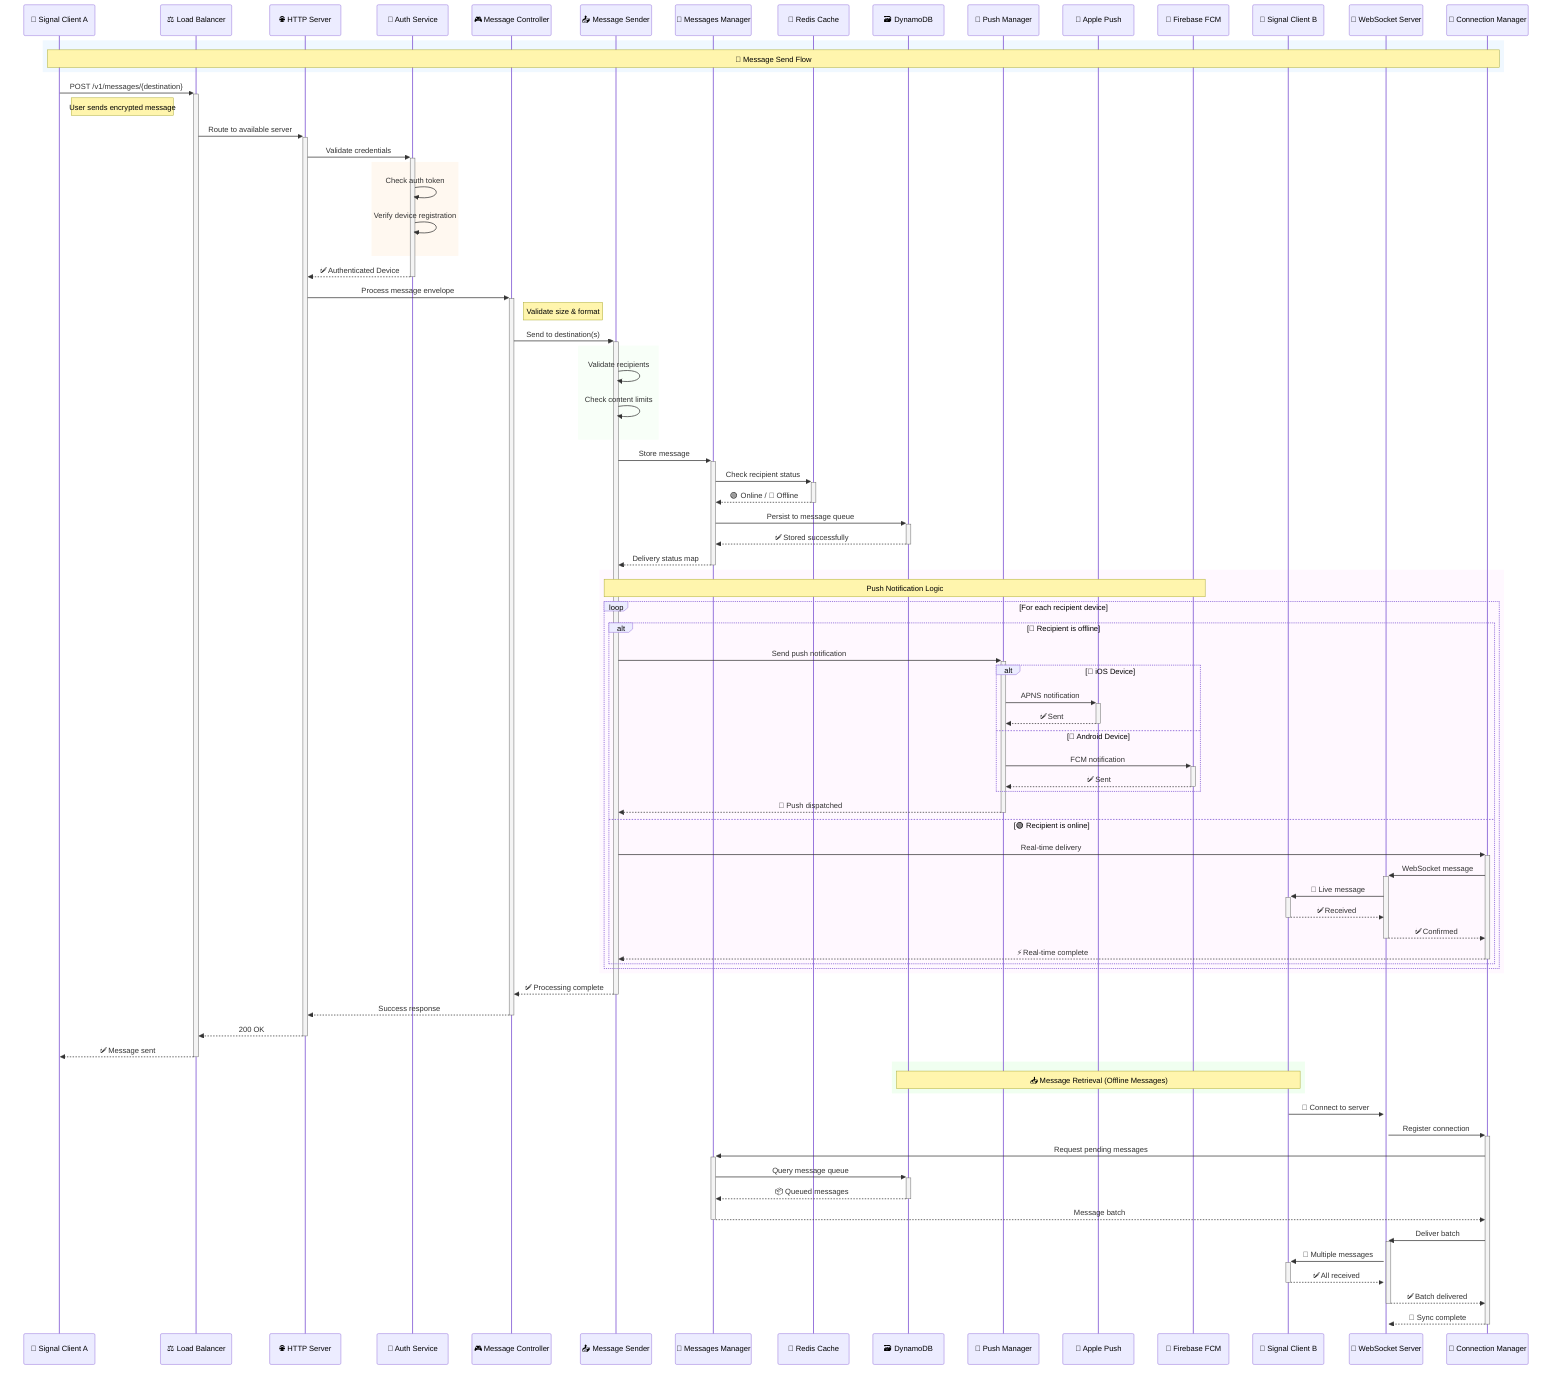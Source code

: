 sequenceDiagram
    participant C1 as 📱 Signal Client A
    participant LB as ⚖️ Load Balancer
    participant HTTP as 🌐 HTTP Server
    participant AUTH as 🔐 Auth Service
    participant CTRL as 🎮 Message Controller
    participant SENDER as 📤 Message Sender
    participant MMGR as 💬 Messages Manager
    participant REDIS as 🔴 Redis Cache
    participant DYNAMO as 🗃️ DynamoDB
    participant PUSHMGR as 🔔 Push Manager
    participant APN as 🍎 Apple Push
    participant FCM as 🤖 Firebase FCM
    participant C2 as 📱 Signal Client B
    participant WS as 🔌 WebSocket Server
    participant CONN as 🔗 Connection Manager

    rect rgb(240, 248, 255)
        Note over C1,CONN: 📨 Message Send Flow
    end

    C1->>+LB: POST /v1/messages/{destination}
    Note right of C1: User sends encrypted message

    LB->>+HTTP: Route to available server
    HTTP->>+AUTH: Validate credentials

    rect rgb(255, 248, 240)
        AUTH->>AUTH: Check auth token
        AUTH->>AUTH: Verify device registration
    end

    AUTH-->>-HTTP: ✅ Authenticated Device

    HTTP->>+CTRL: Process message envelope
    Note right of CTRL: Validate size & format

    CTRL->>+SENDER: Send to destination(s)

    rect rgb(248, 255, 248)
        SENDER->>SENDER: Validate recipients
        SENDER->>SENDER: Check content limits
    end

    SENDER->>+MMGR: Store message

    MMGR->>+REDIS: Check recipient status
    REDIS-->>-MMGR: 🟢 Online / 🔴 Offline

    MMGR->>+DYNAMO: Persist to message queue
    DYNAMO-->>-MMGR: ✅ Stored successfully
    MMGR-->>-SENDER: Delivery status map

    rect rgb(255, 248, 255)
        Note over SENDER,FCM: Push Notification Logic

        loop For each recipient device
            alt 🔴 Recipient is offline
                SENDER->>+PUSHMGR: Send push notification

                alt 🍎 iOS Device
                    PUSHMGR->>+APN: APNS notification
                    APN-->>-PUSHMGR: ✅ Sent
                else 🤖 Android Device
                    PUSHMGR->>+FCM: FCM notification
                    FCM-->>-PUSHMGR: ✅ Sent
                end

                PUSHMGR-->>-SENDER: 🔔 Push dispatched

            else 🟢 Recipient is online
                SENDER->>+CONN: Real-time delivery
                CONN->>+WS: WebSocket message
                WS->>+C2: 📨 Live message
                C2-->>-WS: ✅ Received
                WS-->>-CONN: ✅ Confirmed
                CONN-->>-SENDER: ⚡ Real-time complete
            end
        end
    end

    SENDER-->>-CTRL: ✅ Processing complete
    CTRL-->>-HTTP: Success response
    HTTP-->>-LB: 200 OK
    LB-->>-C1: ✅ Message sent

    rect rgb(240, 255, 240)
        Note over C2,DYNAMO: 📥 Message Retrieval (Offline Messages)
    end

    C2->>+WS: 🔌 Connect to server
    WS->>+CONN: Register connection

    CONN->>+MMGR: Request pending messages
    MMGR->>+DYNAMO: Query message queue
    DYNAMO-->>-MMGR: 📦 Queued messages
    MMGR-->>-CONN: Message batch

    CONN->>+WS: Deliver batch
    WS->>+C2: 📨 Multiple messages
    C2-->>-WS: ✅ All received
    WS-->>-CONN: ✅ Batch delivered
    CONN-->>-WS: 🎯 Sync complete
